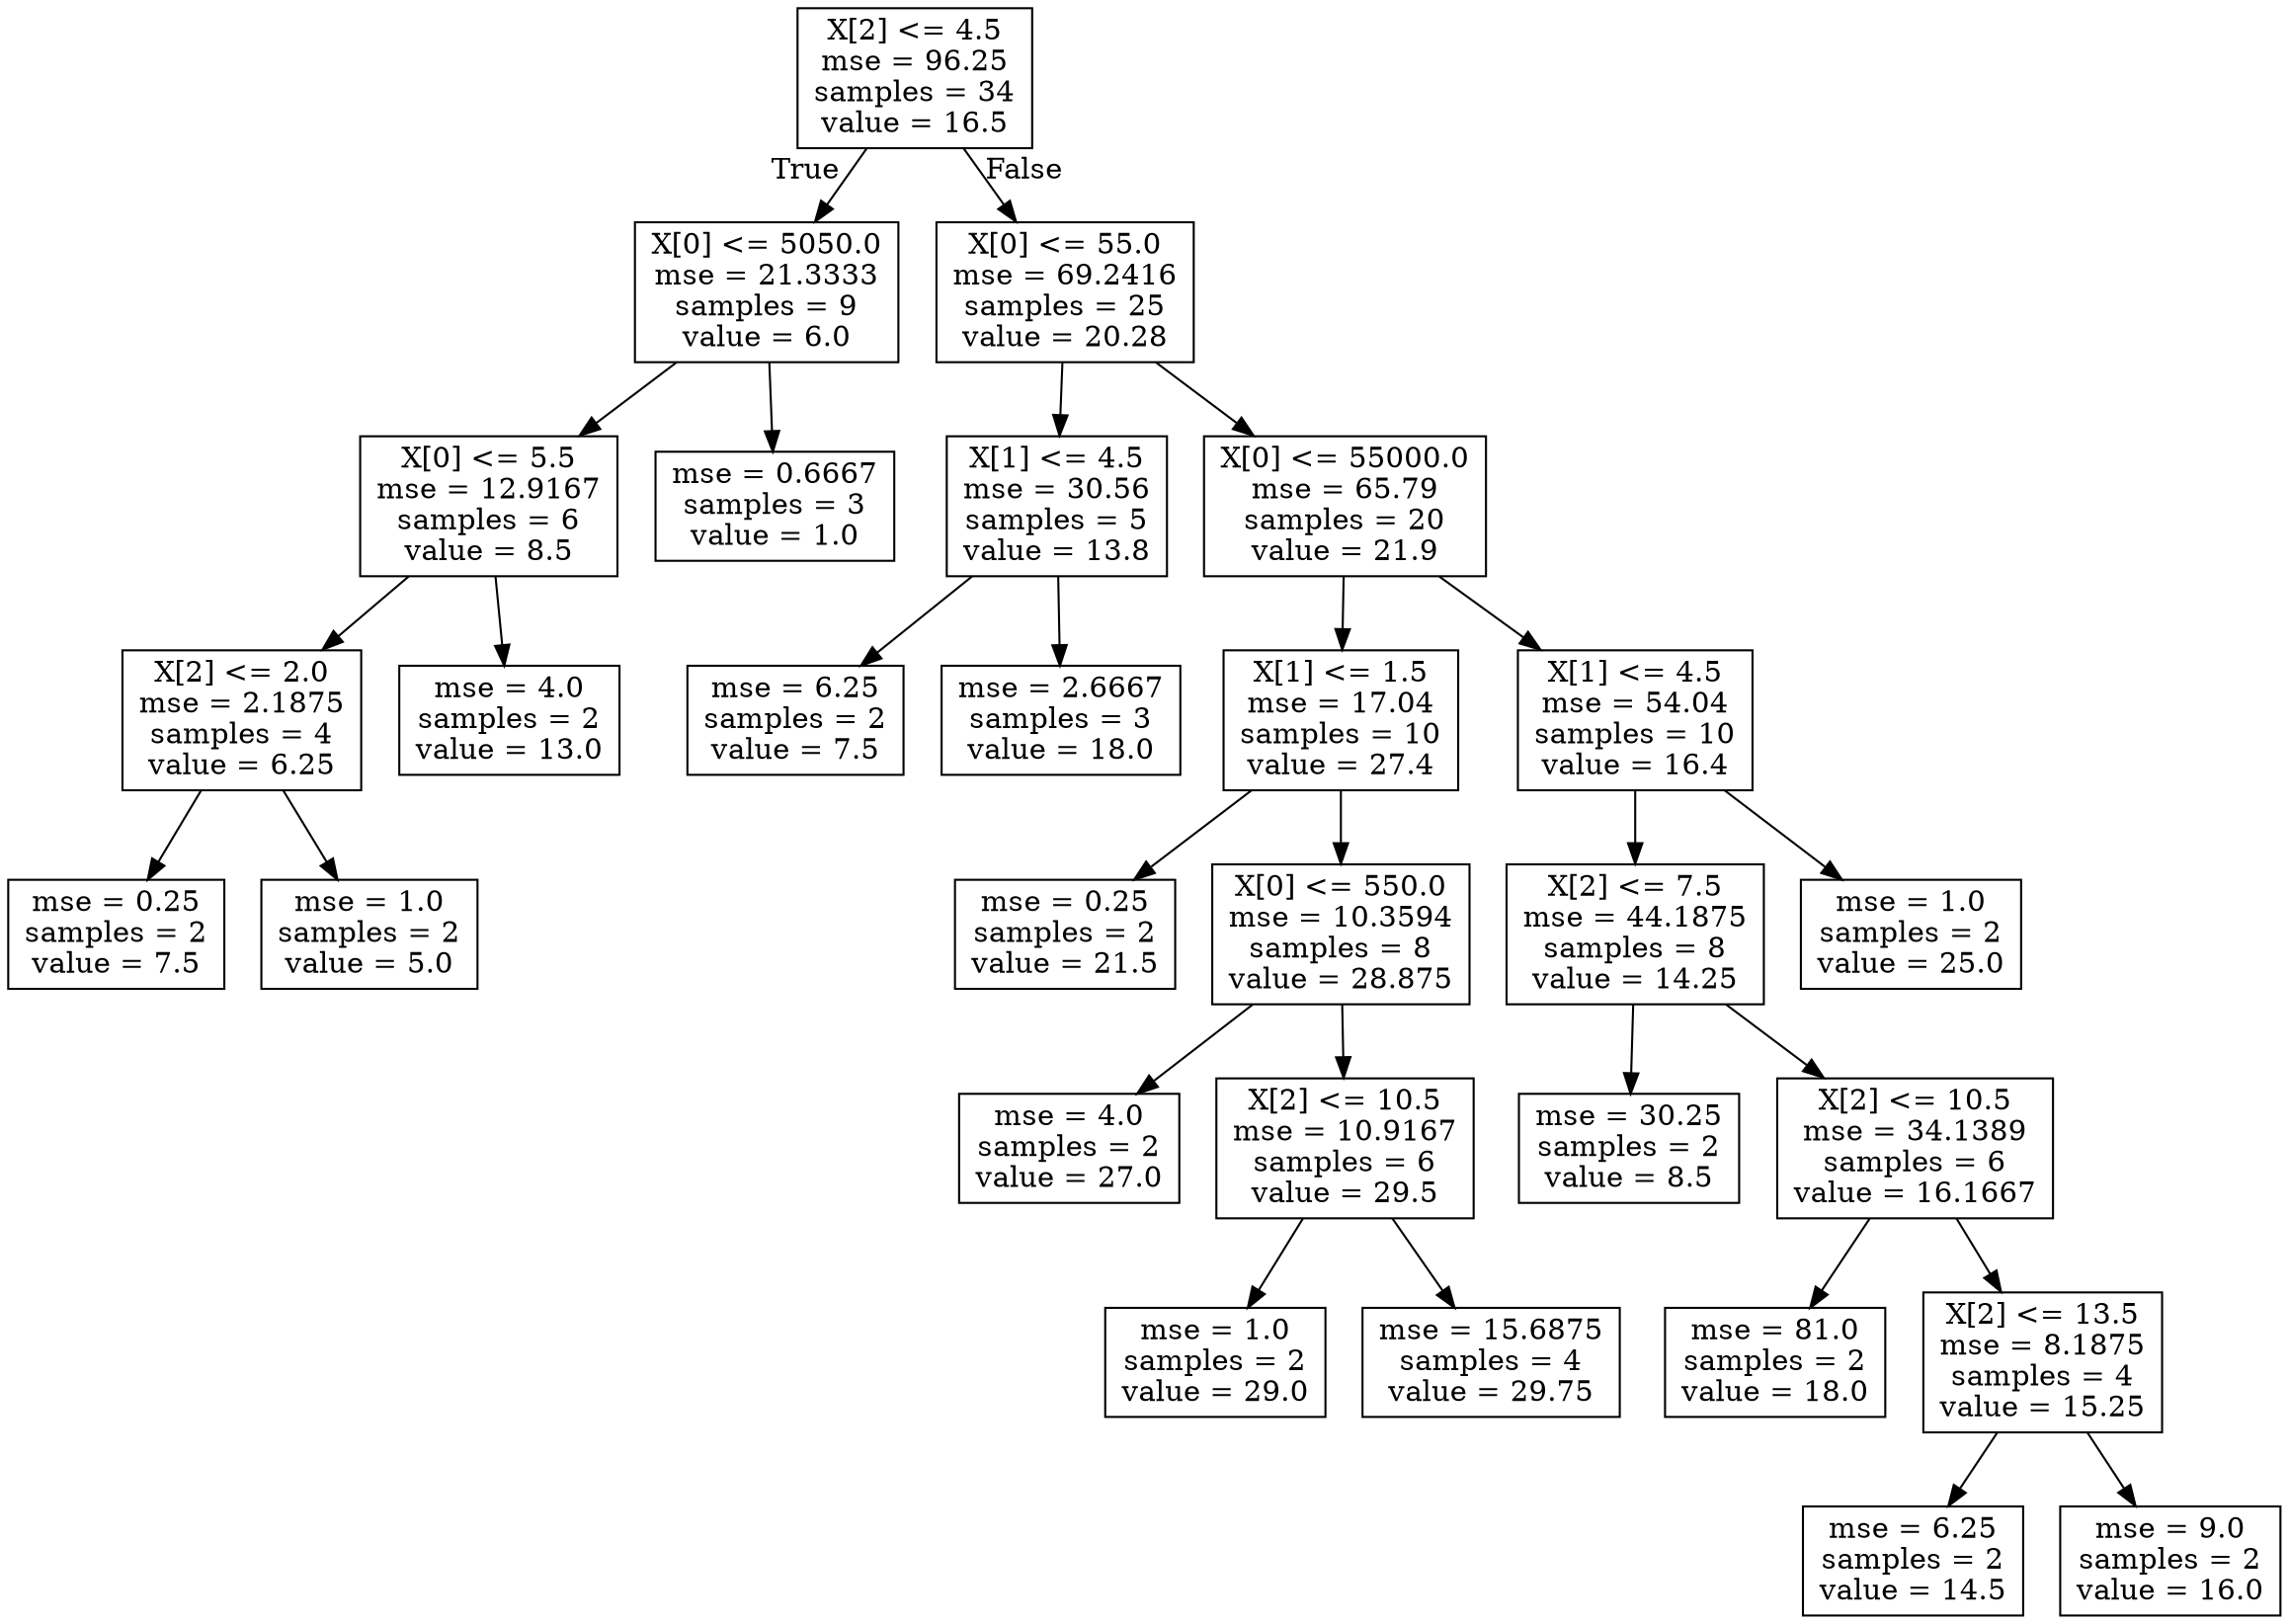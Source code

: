 digraph Tree {
node [shape=box] ;
0 [label="X[2] <= 4.5\nmse = 96.25\nsamples = 34\nvalue = 16.5"] ;
1 [label="X[0] <= 5050.0\nmse = 21.3333\nsamples = 9\nvalue = 6.0"] ;
0 -> 1 [labeldistance=2.5, labelangle=45, headlabel="True"] ;
2 [label="X[0] <= 5.5\nmse = 12.9167\nsamples = 6\nvalue = 8.5"] ;
1 -> 2 ;
3 [label="X[2] <= 2.0\nmse = 2.1875\nsamples = 4\nvalue = 6.25"] ;
2 -> 3 ;
4 [label="mse = 0.25\nsamples = 2\nvalue = 7.5"] ;
3 -> 4 ;
5 [label="mse = 1.0\nsamples = 2\nvalue = 5.0"] ;
3 -> 5 ;
6 [label="mse = 4.0\nsamples = 2\nvalue = 13.0"] ;
2 -> 6 ;
7 [label="mse = 0.6667\nsamples = 3\nvalue = 1.0"] ;
1 -> 7 ;
8 [label="X[0] <= 55.0\nmse = 69.2416\nsamples = 25\nvalue = 20.28"] ;
0 -> 8 [labeldistance=2.5, labelangle=-45, headlabel="False"] ;
9 [label="X[1] <= 4.5\nmse = 30.56\nsamples = 5\nvalue = 13.8"] ;
8 -> 9 ;
10 [label="mse = 6.25\nsamples = 2\nvalue = 7.5"] ;
9 -> 10 ;
11 [label="mse = 2.6667\nsamples = 3\nvalue = 18.0"] ;
9 -> 11 ;
12 [label="X[0] <= 55000.0\nmse = 65.79\nsamples = 20\nvalue = 21.9"] ;
8 -> 12 ;
13 [label="X[1] <= 1.5\nmse = 17.04\nsamples = 10\nvalue = 27.4"] ;
12 -> 13 ;
14 [label="mse = 0.25\nsamples = 2\nvalue = 21.5"] ;
13 -> 14 ;
15 [label="X[0] <= 550.0\nmse = 10.3594\nsamples = 8\nvalue = 28.875"] ;
13 -> 15 ;
16 [label="mse = 4.0\nsamples = 2\nvalue = 27.0"] ;
15 -> 16 ;
17 [label="X[2] <= 10.5\nmse = 10.9167\nsamples = 6\nvalue = 29.5"] ;
15 -> 17 ;
18 [label="mse = 1.0\nsamples = 2\nvalue = 29.0"] ;
17 -> 18 ;
19 [label="mse = 15.6875\nsamples = 4\nvalue = 29.75"] ;
17 -> 19 ;
20 [label="X[1] <= 4.5\nmse = 54.04\nsamples = 10\nvalue = 16.4"] ;
12 -> 20 ;
21 [label="X[2] <= 7.5\nmse = 44.1875\nsamples = 8\nvalue = 14.25"] ;
20 -> 21 ;
22 [label="mse = 30.25\nsamples = 2\nvalue = 8.5"] ;
21 -> 22 ;
23 [label="X[2] <= 10.5\nmse = 34.1389\nsamples = 6\nvalue = 16.1667"] ;
21 -> 23 ;
24 [label="mse = 81.0\nsamples = 2\nvalue = 18.0"] ;
23 -> 24 ;
25 [label="X[2] <= 13.5\nmse = 8.1875\nsamples = 4\nvalue = 15.25"] ;
23 -> 25 ;
26 [label="mse = 6.25\nsamples = 2\nvalue = 14.5"] ;
25 -> 26 ;
27 [label="mse = 9.0\nsamples = 2\nvalue = 16.0"] ;
25 -> 27 ;
28 [label="mse = 1.0\nsamples = 2\nvalue = 25.0"] ;
20 -> 28 ;
}